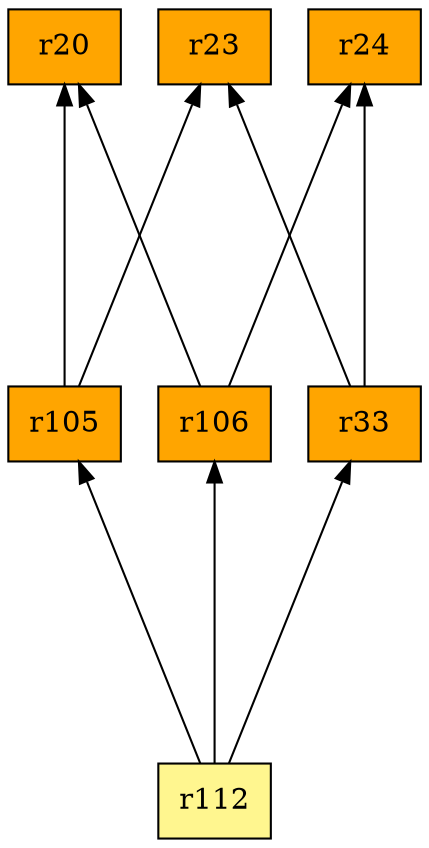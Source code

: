 digraph G {
rankdir=BT;ranksep="2.0";
"r106" [shape=record,fillcolor=orange,style=filled,label="{r106}"];
"r20" [shape=record,fillcolor=orange,style=filled,label="{r20}"];
"r112" [shape=record,fillcolor=khaki1,style=filled,label="{r112}"];
"r105" [shape=record,fillcolor=orange,style=filled,label="{r105}"];
"r24" [shape=record,fillcolor=orange,style=filled,label="{r24}"];
"r23" [shape=record,fillcolor=orange,style=filled,label="{r23}"];
"r33" [shape=record,fillcolor=orange,style=filled,label="{r33}"];
"r106" -> "r20"
"r106" -> "r24"
"r112" -> "r106"
"r112" -> "r105"
"r112" -> "r33"
"r105" -> "r20"
"r105" -> "r23"
"r33" -> "r24"
"r33" -> "r23"
}